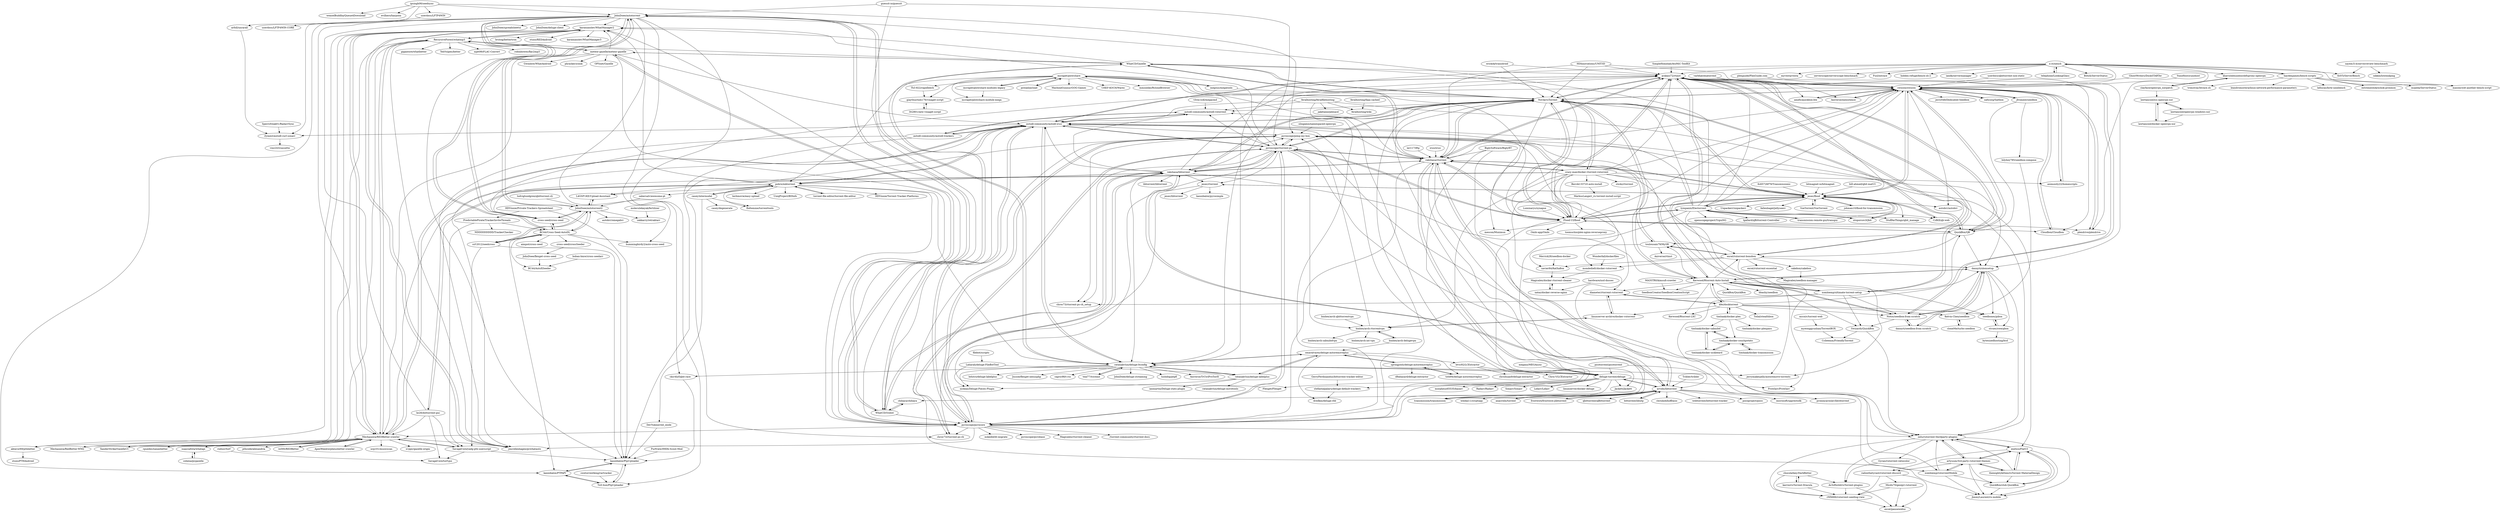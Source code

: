 digraph G {
"ipsingh06/seedsync" -> "weaselBuddha/Queue4Download"
"ipsingh06/seedsync" -> "JohnDoee/autotorrent"
"ipsingh06/seedsync" -> "userdocs/LFTP4WIN"
"ipsingh06/seedsync" -> "evilhero/harpoon"
"ipsingh06/seedsync" -> "pyroscope/pimp-my-box"
"ipsingh06/seedsync" -> "arfoll/unrarall"
"HDInnovations/UNIT3D" -> "swizzin/swizzin" ["e"=1]
"HDInnovations/UNIT3D" -> "arakasi72/rtinst" ["e"=1]
"HDInnovations/UNIT3D" -> "Novik/ruTorrent" ["e"=1]
"HDInnovations/UNIT3D" -> "rakshasa/rtorrent" ["e"=1]
"VueTorrent/VueTorrent" -> "jesec/flood" ["e"=1]
"WhatCD/Gazelle" -> "WhatCD/Ocelot" ["e"=1]
"WhatCD/Gazelle" -> "meteor-gazelle/meteor-gazelle" ["e"=1]
"WhatCD/Gazelle" -> "Novik/ruTorrent" ["e"=1]
"WhatCD/Gazelle" -> "arakasi72/rtinst" ["e"=1]
"WhatCD/Gazelle" -> "rakshasa/rtorrent" ["e"=1]
"WhatCD/Gazelle" -> "RecursiveForest/whatmp3" ["e"=1]
"WhatCD/Gazelle" -> "Flood-UI/flood" ["e"=1]
"WhatCD/Gazelle" -> "karamanolev/WhatManager2" ["e"=1]
"xombiemp/ultimate-torrent-setup" -> "pyroscope/pimp-my-box"
"xombiemp/ultimate-torrent-setup" -> "Kerwood/Rtorrent-Auto-Install"
"xombiemp/ultimate-torrent-setup" -> "arakasi72/rtinst"
"xombiemp/ultimate-torrent-setup" -> "xombiemp/rutorrentMobile"
"xombiemp/ultimate-torrent-setup" -> "Swizards/QuickBox"
"xombiemp/ultimate-torrent-setup" -> "Notos/seedbox-from-scratch"
"xombiemp/ultimate-torrent-setup" -> "chros73/rtorrent-ps-ch_setup"
"xombiemp/ultimate-torrent-setup" -> "QuickBox/QB" ["e"=1]
"CzBiX/qb-web" -> "jesec/flood" ["e"=1]
"Flexget/Flexget" -> "pyroscope/rtorrent-ps" ["e"=1]
"deluge-torrent/deluge" -> "ratanakvlun/deluge-ltconfig"
"deluge-torrent/deluge" -> "arvidn/libtorrent"
"deluge-torrent/deluge" -> "rakshasa/rtorrent"
"deluge-torrent/deluge" -> "Novik/ruTorrent"
"deluge-torrent/deluge" -> "morpheus65535/bazarr" ["e"=1]
"deluge-torrent/deluge" -> "Radarr/Radarr" ["e"=1]
"deluge-torrent/deluge" -> "transmission/transmission" ["e"=1]
"deluge-torrent/deluge" -> "Sonarr/Sonarr" ["e"=1]
"deluge-torrent/deluge" -> "Lidarr/Lidarr" ["e"=1]
"deluge-torrent/deluge" -> "linuxserver/docker-deluge" ["e"=1]
"deluge-torrent/deluge" -> "Prowlarr/Prowlarr" ["e"=1]
"deluge-torrent/deluge" -> "Flexget/Flexget" ["e"=1]
"deluge-torrent/deluge" -> "autodl-community/autodl-irssi"
"deluge-torrent/deluge" -> "Jackett/Jackett" ["e"=1]
"deluge-torrent/deluge" -> "stefantalpalaru/deluge-default-trackers"
"GhostWriters/DockSTARTer" -> "swizzin/swizzin" ["e"=1]
"amefs/quickbox-lite" -> "swizzin/swizzin" ["e"=1]
"animosity22/homescripts" -> "swizzin/swizzin" ["e"=1]
"binhex/arch-qbittorrentvpn" -> "binhex/arch-rtorrentvpn" ["e"=1]
"YunoHost/yunohost" -> "swizzin/swizzin" ["e"=1]
"plexguide/PlexGuide.com" -> "swizzin/swizzin" ["e"=1]
"haydenjames/bench-scripts" -> "n-st/nench"
"haydenjames/bench-scripts" -> "masonr/yet-another-bench-script" ["e"=1]
"haydenjames/bench-scripts" -> "trimstray/htrace.sh" ["e"=1]
"haydenjames/bench-scripts" -> "leandromoreira/linux-network-performance-parameters" ["e"=1]
"haydenjames/bench-scripts" -> "kdlucas/byte-unixbench" ["e"=1]
"haydenjames/bench-scripts" -> "extremeshok/xshok-proxmox" ["e"=1]
"haydenjames/bench-scripts" -> "mojeda/ServerStatus" ["e"=1]
"Luminarys/synapse" -> "Flood-UI/flood" ["e"=1]
"Aniverse/inexistence" -> "swizzin/swizzin" ["e"=1]
"omaralvarez/deluge-autoremoveplus" -> "springjools/deluge-autoremoveplus"
"omaralvarez/deluge-autoremoveplus" -> "ratanakvlun/deluge-ltconfig"
"omaralvarez/deluge-autoremoveplus" -> "ratanakvlun/deluge-labelplus"
"omaralvarez/deluge-autoremoveplus" -> "levic92/LCExtractor"
"omaralvarez/deluge-autoremoveplus" -> "dredkin/deluge-rbb"
"omaralvarez/deluge-autoremoveplus" -> "tote94/deluge-autoremoveplus"
"crazy-max/docker-rtorrent-rutorrent" -> "Novik/ruTorrent"
"crazy-max/docker-rtorrent-rutorrent" -> "mondediefr/docker-rutorrent"
"crazy-max/docker-rtorrent-rutorrent" -> "swizzin/swizzin"
"crazy-max/docker-rtorrent-rutorrent" -> "arakasi72/rtinst"
"crazy-max/docker-rtorrent-rutorrent" -> "rakshasa/rtorrent"
"crazy-max/docker-rtorrent-rutorrent" -> "binhex/arch-rtorrentvpn"
"crazy-max/docker-rtorrent-rutorrent" -> "stickz/rtorrent"
"crazy-max/docker-rtorrent-rutorrent" -> "Bercik1337/rt-auto-install"
"crazy-max/docker-rtorrent-rutorrent" -> "diameter/rtorrent-rutorrent"
"crazy-max/docker-rtorrent-rutorrent" -> "cross-seed/cross-seed" ["e"=1]
"crazy-max/docker-rtorrent-rutorrent" -> "animosity22/homescripts" ["e"=1]
"crazy-max/docker-rtorrent-rutorrent" -> "Flood-UI/flood"
"crazy-max/docker-rtorrent-rutorrent" -> "jesec/flood"
"crazy-max/docker-rtorrent-rutorrent" -> "exrat/rutorrent-bonobox"
"crazy-max/docker-rtorrent-rutorrent" -> "L4GSP1KE/Upload-Assistant" ["e"=1]
"erickok/transdroid" -> "Novik/ruTorrent" ["e"=1]
"erickok/transdroid" -> "arakasi72/rtinst" ["e"=1]
"pobrn/mktorrent" -> "kz26/dottorrent-gui" ["e"=1]
"pobrn/mktorrent" -> "autodl-community/autodl-irssi"
"pobrn/mktorrent" -> "techmovie/easy-upload" ["e"=1]
"pobrn/mktorrent" -> "L4GSP1KE/Upload-Assistant" ["e"=1]
"pobrn/mktorrent" -> "pyroscope/pyrocore"
"pobrn/mktorrent" -> "sabersalv/awesome-pt" ["e"=1]
"pobrn/mktorrent" -> "ratanakvlun/deluge-ltconfig"
"pobrn/mktorrent" -> "rakshasa/libtorrent"
"pobrn/mktorrent" -> "fbdtemme/torrenttools" ["e"=1]
"pobrn/mktorrent" -> "Mechazawa/REDBetter-crawler"
"pobrn/mktorrent" -> "UniqProject/BDInfo" ["e"=1]
"pobrn/mktorrent" -> "karamanolev/WhatManager2"
"pobrn/mktorrent" -> "casey/intermodal"
"pobrn/mktorrent" -> "torrent-file-editor/torrent-file-editor" ["e"=1]
"pobrn/mktorrent" -> "HDVinnie/Torrent-Tracker-Platforms" ["e"=1]
"Sperryfreak01/RadarrSync" -> "Zymest/autodl-curl-sonarr" ["e"=1]
"timhaak/docker-plex" -> "timhaak/docker-sabnzbd"
"timhaak/docker-plex" -> "timhaak/docker-plexpass"
"timhaak/docker-plex" -> "timhaak/docker-couchpotato"
"timhaak/docker-plex" -> "kfei/docktorrent"
"iw00t/REDBetter" -> "Mechazawa/REDBetter-crawler" ["e"=1]
"arfoll/unrarall" -> "Zymest/autodl-curl-sonarr"
"Bercik1337/rt-auto-install" -> "MarkusLange/r_ru-torrent-install-script"
"t3rm1n4l/megacmd" -> "autodl-community/autodl-rutorrent" ["e"=1]
"casey/intermodal" -> "fbdtemme/torrenttools" ["e"=1]
"casey/intermodal" -> "pobrn/mktorrent"
"casey/intermodal" -> "casey/degenerate"
"casey/intermodal" -> "DevYukine/red_oxide" ["e"=1]
"rndusr/torf" -> "SavageCore/torf-gui" ["e"=1]
"jimrollenhagen/pywhatauto" -> "karamanolev/WhatManager2"
"cakebox/cakebox" -> "Magicalex/seedbox-manager"
"JohnDoee/autotorrent" -> "BC44/Cross-Seed-AutoDL"
"JohnDoee/autotorrent" -> "cross-seed/cross-seed" ["e"=1]
"JohnDoee/autotorrent" -> "JohnDoee/autotorrent2"
"JohnDoee/autotorrent" -> "kannibalox/PTPAPI"
"JohnDoee/autotorrent" -> "pyroscope/pyrocore"
"JohnDoee/autotorrent" -> "TnS-hun/PtpUploader"
"JohnDoee/autotorrent" -> "kannibalox/PtpUploader"
"JohnDoee/autotorrent" -> "Mechazawa/REDBetter-crawler"
"JohnDoee/autotorrent" -> "ckcr4lyf/qbit-race" ["e"=1]
"JohnDoee/autotorrent" -> "hummingbirdy2/auto-cross-seed"
"JohnDoee/autotorrent" -> "JohnDoee/spreadsheetui"
"JohnDoee/autotorrent" -> "JohnDoee/deluge-client"
"JohnDoee/autotorrent" -> "karamanolev/WhatManager2"
"JohnDoee/autotorrent" -> "Zymest/autodl-curl-sonarr"
"JohnDoee/autotorrent" -> "ratanakvlun/deluge-ltconfig"
"teal77/trireme" -> "ratanakvlun/deluge-ltconfig"
"feralhosting/feralfilehosting" -> "autodl-community/autodl-rutorrent"
"feralhosting/feralfilehosting" -> "dannyti/sboxsetup"
"feralhosting/feralfilehosting" -> "pyroscope/pyrocore"
"feralhosting/feralfilehosting" -> "feralhosting/wiki"
"feralhosting/feralfilehosting" -> "autodl-community/autodl-irssi"
"feralhosting/feralfilehosting" -> "jaketame/plexacd" ["e"=1]
"springjools/deluge-autoremoveplus" -> "tote94/deluge-autoremoveplus"
"springjools/deluge-autoremoveplus" -> "omaralvarez/deluge-autoremoveplus"
"springjools/deluge-autoremoveplus" -> "d8ahazard/deluge-extractor"
"filebot/scripts" -> "Laharah/deluge-FileBotTool" ["e"=1]
"Micdu70/geoip2-rutorrent" -> "rMX666/rutorrent-seeding-view"
"Micdu70/geoip2-rutorrent" -> "exrat/pausewebui"
"levic92/LCExtractor" -> "chrishuan9/deluge-extractor"
"levic92/LCExtractor" -> "Chris-V/LCExtractor"
"userdocs/LFTP4WIN" -> "userdocs/LFTP4WIN-CORE"
"timhaak/docker-sabnzbd" -> "timhaak/docker-sickbeard"
"timhaak/docker-sabnzbd" -> "timhaak/docker-couchpotato"
"autodl-community/autodl-trackers" -> "autodl-community/autodl-irssi"
"autodl-community/autodl-trackers" -> "autodl-community/autodl-rutorrent"
"autodl-community/autodl-trackers" -> "kannibalox/PtpUploader"
"autodl-community/autodl-trackers" -> "jimrollenhagen/pywhatauto"
"lawtancool/docker-openvpn-xor" -> "lawtancool/ics-openvpn-xor"
"Magicalex/docker-rtorrent-cleaner" -> "xataz/docker-reverse-nginx"
"timhaak/docker-sickbeard" -> "timhaak/docker-sabnzbd"
"timhaak/docker-sickbeard" -> "timhaak/docker-couchpotato"
"JohnDoee/flexget-cross-seed" -> "BC44/AutoXSeeder"
"anacrolix/torrent" -> "arvidn/libtorrent" ["e"=1]
"cross-seed/cross-seed" -> "BC44/Cross-Seed-AutoDL" ["e"=1]
"cross-seed/cross-seed" -> "JohnDoee/autotorrent2" ["e"=1]
"cross-seed/cross-seed" -> "JohnDoee/autotorrent" ["e"=1]
"karamanolev/WhatManager2" -> "RecursiveForest/whatmp3"
"karamanolev/WhatManager2" -> "Mechazawa/REDBetter-crawler"
"karamanolev/WhatManager2" -> "jimrollenhagen/pywhatauto"
"karamanolev/WhatManager2" -> "Mechazawa/RedBetter-WM2"
"karamanolev/WhatManager2" -> "brutog/bettertron"
"karamanolev/WhatManager2" -> "XanderStrike/GazelleUI"
"karamanolev/WhatManager2" -> "stuxo/REDAndroid"
"karamanolev/WhatManager2" -> "karamanolev/WhatManager3"
"karamanolev/WhatManager2" -> "aktavor69/pthbetter"
"lavv17/lftp" -> "rakshasa/rtorrent" ["e"=1]
"jesec/flood" -> "Flood-UI/flood"
"jesec/flood" -> "VueTorrent/VueTorrent" ["e"=1]
"jesec/flood" -> "jesec/rtorrent"
"jesec/flood" -> "CzBiX/qb-web" ["e"=1]
"jesec/flood" -> "rakshasa/rtorrent"
"jesec/flood" -> "autobrr/autobrr" ["e"=1]
"jesec/flood" -> "Prowlarr/Prowlarr" ["e"=1]
"jesec/flood" -> "swizzin/swizzin"
"jesec/flood" -> "johman10/flood-for-transmission" ["e"=1]
"jesec/flood" -> "ntoporcov/iQbit" ["e"=1]
"jesec/flood" -> "Novik/ruTorrent"
"jesec/flood" -> "Unpackerr/unpackerr" ["e"=1]
"jesec/flood" -> "StuffAnThings/qbit_manage" ["e"=1]
"jesec/flood" -> "tympanix/Electorrent"
"jesec/flood" -> "fallenbagel/jellyseerr" ["e"=1]
"arakasi72/rtinst" -> "swizzin/swizzin"
"arakasi72/rtinst" -> "QuickBox/QB" ["e"=1]
"arakasi72/rtinst" -> "Novik/ruTorrent"
"arakasi72/rtinst" -> "Kerwood/Rtorrent-Auto-Install"
"arakasi72/rtinst" -> "Aniverse/inexistence" ["e"=1]
"arakasi72/rtinst" -> "Flood-UI/flood"
"arakasi72/rtinst" -> "dannyti/sboxsetup"
"arakasi72/rtinst" -> "amefs/quickbox-lite" ["e"=1]
"arakasi72/rtinst" -> "rakshasa/rtorrent"
"arakasi72/rtinst" -> "Cloudbox/Cloudbox" ["e"=1]
"arakasi72/rtinst" -> "autodl-community/autodl-irssi"
"arakasi72/rtinst" -> "exrat/rutorrent-bonobox"
"arakasi72/rtinst" -> "xombiemp/ultimate-torrent-setup"
"arakasi72/rtinst" -> "Notos/seedbox-from-scratch"
"arakasi72/rtinst" -> "ratanakvlun/deluge-ltconfig"
"Novik/ruTorrent" -> "rakshasa/rtorrent"
"Novik/ruTorrent" -> "arakasi72/rtinst"
"Novik/ruTorrent" -> "Flood-UI/flood"
"Novik/ruTorrent" -> "rakshasa/libtorrent"
"Novik/ruTorrent" -> "crazy-max/docker-rtorrent-rutorrent"
"Novik/ruTorrent" -> "swizzin/swizzin"
"Novik/ruTorrent" -> "autodl-community/autodl-irssi"
"Novik/ruTorrent" -> "QuickBox/QB" ["e"=1]
"Novik/ruTorrent" -> "pyroscope/pyrocore"
"Novik/ruTorrent" -> "autodl-community/autodl-rutorrent"
"Novik/ruTorrent" -> "Kerwood/Rtorrent-Auto-Install"
"Novik/ruTorrent" -> "WhatCD/Gazelle" ["e"=1]
"Novik/ruTorrent" -> "pyroscope/rtorrent-ps"
"Novik/ruTorrent" -> "jesec/flood"
"Novik/ruTorrent" -> "mescon/Muximux" ["e"=1]
"rakshasa/rtorrent" -> "Novik/ruTorrent"
"rakshasa/rtorrent" -> "rakshasa/libtorrent"
"rakshasa/rtorrent" -> "Flood-UI/flood"
"rakshasa/rtorrent" -> "arakasi72/rtinst"
"rakshasa/rtorrent" -> "pyroscope/rtorrent-ps"
"rakshasa/rtorrent" -> "jesec/flood"
"rakshasa/rtorrent" -> "arvidn/libtorrent"
"rakshasa/rtorrent" -> "swizzin/swizzin"
"rakshasa/rtorrent" -> "pyroscope/pyrocore"
"rakshasa/rtorrent" -> "deluge-torrent/deluge"
"rakshasa/rtorrent" -> "crazy-max/docker-rtorrent-rutorrent"
"rakshasa/rtorrent" -> "WhatCD/Gazelle" ["e"=1]
"rakshasa/rtorrent" -> "transmission/transmission" ["e"=1]
"rakshasa/rtorrent" -> "autodl-community/autodl-irssi"
"rakshasa/rtorrent" -> "Jackett/Jackett" ["e"=1]
"rakshasa/libtorrent" -> "rakshasa/rtorrent"
"rakshasa/libtorrent" -> "Novik/ruTorrent"
"rakshasa/libtorrent" -> "pyroscope/pyrocore"
"rakshasa/libtorrent" -> "pyroscope/rtorrent-ps"
"rakshasa/libtorrent" -> "pobrn/mktorrent"
"rakshasa/libtorrent" -> "pyroscope/pimp-my-box"
"rakshasa/libtorrent" -> "arvidn/libtorrent"
"rakshasa/libtorrent" -> "autodl-community/autodl-irssi"
"rakshasa/libtorrent" -> "ratanakvlun/deluge-ltconfig"
"rakshasa/libtorrent" -> "WhatCD/Ocelot"
"rakshasa/libtorrent" -> "arakasi72/rtinst"
"rakshasa/libtorrent" -> "Kerwood/Rtorrent-Auto-Install"
"rakshasa/libtorrent" -> "libtorrent/libtorrent"
"rakshasa/libtorrent" -> "jesec/rtorrent"
"rakshasa/libtorrent" -> "autodl-community/autodl-rutorrent"
"MA3STR0/kimsufi-crawler" -> "SeedboxCreator/SeedboxCreationScript"
"HDVinnie/Private-Trackers-Spreadsheet" -> "PredictablePirate/TrackerInviteThreads" ["e"=1]
"HDVinnie/Private-Trackers-Spreadsheet" -> "kannibalox/PtpUploader" ["e"=1]
"pyroscope/rtorrent-ps" -> "pyroscope/pyrocore"
"pyroscope/rtorrent-ps" -> "chros73/rtorrent-ps-ch"
"pyroscope/rtorrent-ps" -> "pyroscope/pimp-my-box"
"pyroscope/rtorrent-ps" -> "rakshasa/rtorrent"
"pyroscope/rtorrent-ps" -> "autodl-community/autodl-irssi"
"pyroscope/rtorrent-ps" -> "rakshasa/libtorrent"
"pyroscope/rtorrent-ps" -> "xombiemp/rutorrentMobile"
"pyroscope/rtorrent-ps" -> "Flood-UI/flood"
"pyroscope/rtorrent-ps" -> "chros73/rtorrent-ps-ch_setup"
"pyroscope/rtorrent-ps" -> "Novik/ruTorrent"
"pyroscope/rtorrent-ps" -> "jesec/rtorrent"
"pyroscope/rtorrent-ps" -> "autodl-community/autodl-rutorrent"
"pyroscope/rtorrent-ps" -> "binhex/arch-rtorrentvpn"
"pyroscope/rtorrent-ps" -> "nelu/rutorrent-thirdparty-plugins"
"pyroscope/rtorrent-ps" -> "karamanolev/WhatManager2"
"irssi/irssi" -> "rakshasa/rtorrent" ["e"=1]
"torrent-file-editor/torrent-file-editor" -> "pobrn/mktorrent" ["e"=1]
"frostwire/frostwire-jlibtorrent" -> "arvidn/libtorrent" ["e"=1]
"BC44/Cross-Seed-AutoDL" -> "JohnDoee/autotorrent2"
"BC44/Cross-Seed-AutoDL" -> "JohnDoee/autotorrent"
"BC44/Cross-Seed-AutoDL" -> "cross-seed/cross-seed" ["e"=1]
"BC44/Cross-Seed-AutoDL" -> "ccf-2012/seedcross" ["e"=1]
"BC44/Cross-Seed-AutoDL" -> "hummingbirdy2/auto-cross-seed"
"BC44/Cross-Seed-AutoDL" -> "kannibalox/PtpUploader"
"BC44/Cross-Seed-AutoDL" -> "BC44/AutoXSeeder"
"BC44/Cross-Seed-AutoDL" -> "cross-seed/crossSeeder"
"BC44/Cross-Seed-AutoDL" -> "kannibalox/PTPAPI"
"BC44/Cross-Seed-AutoDL" -> "aimpot/cross-seed"
"ckcr4lyf/qbit-race" -> "kannibalox/PtpUploader" ["e"=1]
"dannyti/sboxsetup" -> "dannyti/seedbox-from-scratch"
"dannyti/sboxsetup" -> "Notos/seedbox-from-scratch"
"dannyti/sboxsetup" -> "strues/swerpbox"
"dannyti/sboxsetup" -> "seedboxes/pibox"
"dannyti/sboxsetup" -> "Kerwood/Rtorrent-Auto-Install"
"dannyti/sboxsetup" -> "nelu/rutorrent-thirdparty-plugins"
"ntoporcov/iQbit" -> "jesec/flood" ["e"=1]
"ntoporcov/iQbit" -> "tympanix/Electorrent" ["e"=1]
"lawtancool/ics-openvpn-xor" -> "lawtancool/docker-openvpn-xor"
"lawtancool/ics-openvpn-xor" -> "lawtancool/openvpn-windows-xor"
"WhatCD/Ocelot" -> "WhatCD/Gazelle" ["e"=1]
"WhatCD/Ocelot" -> "meteor-gazelle/meteor-gazelle"
"WhatCD/Ocelot" -> "chihaya/chihaya" ["e"=1]
"WhatCD/Ocelot" -> "pyroscope/pyrocore"
"WhatCD/Ocelot" -> "rakshasa/libtorrent"
"WhatCD/Ocelot" -> "autodl-community/autodl-irssi"
"userdocs/qbittorrent-nox-static" -> "swizzin/swizzin" ["e"=1]
"dannyti/seedbox-from-scratch" -> "dannyti/sboxsetup"
"dannyti/seedbox-from-scratch" -> "Notos/seedbox-from-scratch"
"toulousain79/MySB" -> "xavier84/RatXaBox"
"toulousain79/MySB" -> "pyroscope/pimp-my-box"
"toulousain79/MySB" -> "exrat/rutorrent-bonobox"
"toulousain79/MySB" -> "Aniverse/rtinst"
"Purfview/IMDb-Scout-Mod" -> "kannibalox/PtpUploader" ["e"=1]
"bill-ahmed/qbit-matUI" -> "jesec/flood" ["e"=1]
"tote94/deluge-autoremoveplus" -> "springjools/deluge-autoremoveplus"
"diameter/rtorrent-rutorrent" -> "kfei/docktorrent"
"diameter/rtorrent-rutorrent" -> "linuxserver-archive/docker-rutorrent"
"kfei/docktorrent" -> "diameter/rtorrent-rutorrent"
"kfei/docktorrent" -> "dannyti/sboxsetup"
"kfei/docktorrent" -> "linuxserver-archive/docker-rutorrent"
"kfei/docktorrent" -> "Kerwood/Rtorrent-Auto-Install"
"kfei/docktorrent" -> "Kerwood/Rtorrent-LXC"
"kfei/docktorrent" -> "Kelvin-Chen/seedbox"
"kfei/docktorrent" -> "Notos/seedbox-from-scratch"
"kfei/docktorrent" -> "timhaak/docker-plex"
"kfei/docktorrent" -> "Toilal/stealthbox"
"kfei/docktorrent" -> "seedboxes/pibox"
"ludviglundgren/qbittorrent-cli" -> "JohnDoee/autotorrent2" ["e"=1]
"Laharah/deluge-FileBotTool" -> "ratanakvlun/deluge-labelplus"
"Laharah/deluge-FileBotTool" -> "nicklan/Deluge-Pieces-Plugin"
"lawtancool/openvpn-windows-xor" -> "lawtancool/ics-openvpn-xor"
"lawtancool/openvpn-windows-xor" -> "lawtancool/docker-openvpn-xor"
"mondediefr/docker-rutorrent" -> "Magicalex/docker-rtorrent-cleaner"
"boban-bmw/cross-seedarr" -> "BC44/AutoXSeeder"
"Ac3sRwild/ruTorrent-plugins" -> "exrat/pausewebui"
"Ac3sRwild/ruTorrent-plugins" -> "rMX666/rutorrent-seeding-view"
"timhaak/docker-couchpotato" -> "timhaak/docker-sickbeard"
"timhaak/docker-couchpotato" -> "timhaak/docker-transmission"
"timhaak/docker-couchpotato" -> "timhaak/docker-sabnzbd"
"cross-seed/crossSeeder" -> "JohnDoee/flexget-cross-seed"
"timhaak/docker-transmission" -> "timhaak/docker-couchpotato"
"arvidn/libtorrent" -> "qbittorrent/qBittorrent" ["e"=1]
"arvidn/libtorrent" -> "rakshasa/rtorrent"
"arvidn/libtorrent" -> "transmission/transmission" ["e"=1]
"arvidn/libtorrent" -> "deluge-torrent/deluge"
"arvidn/libtorrent" -> "rakshasa/libtorrent"
"arvidn/libtorrent" -> "anacrolix/torrent" ["e"=1]
"arvidn/libtorrent" -> "frostwire/frostwire-jlibtorrent" ["e"=1]
"arvidn/libtorrent" -> "bittorrent/libutp" ["e"=1]
"arvidn/libtorrent" -> "chriskohlhoff/asio" ["e"=1]
"arvidn/libtorrent" -> "webtorrent/bittorrent-tracker" ["e"=1]
"arvidn/libtorrent" -> "chihaya/chihaya" ["e"=1]
"arvidn/libtorrent" -> "pocoproject/poco" ["e"=1]
"arvidn/libtorrent" -> "microsoft/cpprestsdk" ["e"=1]
"arvidn/libtorrent" -> "proninyaroslav/libretorrent" ["e"=1]
"arvidn/libtorrent" -> "weidai11/cryptopp" ["e"=1]
"PredictablePirate/TrackerInviteThreads" -> "NDDDDDDDDD/TrackerChecker"
"PredictablePirate/TrackerInviteThreads" -> "SavageCore/yadg-pth-userscript"
"PredictablePirate/TrackerInviteThreads" -> "BC44/Cross-Seed-AutoDL"
"transmission-remote-gui/transgui" -> "tympanix/Electorrent" ["e"=1]
"transmission-remote-gui/transgui" -> "jesec/flood" ["e"=1]
"transmission/transmission" -> "arvidn/libtorrent" ["e"=1]
"Th3-822/rapidleech" -> "giaythuytinh176/vinaget-script" ["e"=1]
"pyroscope/pyrocore" -> "pyroscope/rtorrent-ps"
"pyroscope/pyrocore" -> "pyroscope/pimp-my-box"
"pyroscope/pyrocore" -> "autodl-community/autodl-irssi"
"pyroscope/pyrocore" -> "rtorrent-community/rtorrent-docs"
"pyroscope/pyrocore" -> "autodl-community/autodl-rutorrent"
"pyroscope/pyrocore" -> "chros73/rtorrent-ps-ch"
"pyroscope/pyrocore" -> "JohnDoee/autotorrent"
"pyroscope/pyrocore" -> "karamanolev/WhatManager2"
"pyroscope/pyrocore" -> "Mechazawa/REDBetter-crawler"
"pyroscope/pyrocore" -> "mikedld/bt-migrate"
"pyroscope/pyrocore" -> "jimrollenhagen/pywhatauto"
"pyroscope/pyrocore" -> "pyroscope/pyrobase"
"pyroscope/pyrocore" -> "Magicalex/rtorrent-cleaner"
"pyroscope/pyrocore" -> "nelu/rutorrent-thirdparty-plugins"
"pyroscope/pyrocore" -> "rakshasa/libtorrent"
"nelu/rutorrent-thirdparty-plugins" -> "Gyran/rutorrent-ratiocolor"
"nelu/rutorrent-thirdparty-plugins" -> "Ac3sRwild/ruTorrent-plugins"
"nelu/rutorrent-thirdparty-plugins" -> "JimmyLaurent/ru-mobile"
"nelu/rutorrent-thirdparty-plugins" -> "exetico/FlatUI"
"nelu/rutorrent-thirdparty-plugins" -> "rMX666/rutorrent-seeding-view"
"nelu/rutorrent-thirdparty-plugins" -> "artyuum/3rd-party-rutorrent-themes"
"Flood-UI/flood" -> "jesec/flood"
"Flood-UI/flood" -> "rakshasa/rtorrent"
"Flood-UI/flood" -> "Novik/ruTorrent"
"Flood-UI/flood" -> "arakasi72/rtinst"
"Flood-UI/flood" -> "pyroscope/pyrocore"
"Flood-UI/flood" -> "pyroscope/rtorrent-ps"
"Flood-UI/flood" -> "swizzin/swizzin"
"Flood-UI/flood" -> "QuickBox/QB" ["e"=1]
"Flood-UI/flood" -> "mescon/Muximux" ["e"=1]
"Flood-UI/flood" -> "plexdrive/plexdrive" ["e"=1]
"Flood-UI/flood" -> "autodl-community/autodl-irssi"
"Flood-UI/flood" -> "Cloudbox/Cloudbox" ["e"=1]
"Flood-UI/flood" -> "tympanix/Electorrent"
"Flood-UI/flood" -> "Ombi-app/Ombi" ["e"=1]
"Flood-UI/flood" -> "toomuchio/plex-nginx-reverseproxy" ["e"=1]
"rMX666/rutorrent-seeding-view" -> "exrat/pausewebui"
"SimpleHomelab/AtoMiC-ToolKit" -> "arakasi72/rtinst" ["e"=1]
"saltyorg/Saltbox" -> "swizzin/swizzin" ["e"=1]
"guessit-io/guessit" -> "pyroscope/pyrocore" ["e"=1]
"guessit-io/guessit" -> "pyroscope/rtorrent-ps" ["e"=1]
"guessit-io/guessit" -> "JohnDoee/autotorrent" ["e"=1]
"jesec/rtorrent" -> "kannibalox/pyrosimple"
"jesec/rtorrent" -> "jesec/flood"
"jesec/rtorrent" -> "chros73/rtorrent-ps-ch"
"jesec/rtorrent" -> "jesec/libtorrent"
"picotorrent/picotorrent" -> "arvidn/libtorrent" ["e"=1]
"picotorrent/picotorrent" -> "deluge-torrent/deluge" ["e"=1]
"L4GSP1KE/Upload-Assistant" -> "JohnDoee/autotorrent2" ["e"=1]
"varbhat/exatorrent" -> "jesec/flood" ["e"=1]
"varbhat/exatorrent" -> "swizzin/swizzin" ["e"=1]
"meteor-gazelle/meteor-gazelle" -> "WhatCD/Ocelot"
"meteor-gazelle/meteor-gazelle" -> "WhatCD/Gazelle" ["e"=1]
"meteor-gazelle/meteor-gazelle" -> "karamanolev/WhatManager2"
"meteor-gazelle/meteor-gazelle" -> "RecursiveForest/whatmp3"
"meteor-gazelle/meteor-gazelle" -> "Mechazawa/REDBetter-crawler"
"meteor-gazelle/meteor-gazelle" -> "OPSnet/Gazelle" ["e"=1]
"meteor-gazelle/meteor-gazelle" -> "Gwindow/WhatAndroid"
"meteor-gazelle/meteor-gazelle" -> "phracker/yoink"
"meteor-gazelle/meteor-gazelle" -> "autodl-community/autodl-irssi"
"meteor-gazelle/meteor-gazelle" -> "pyroscope/pyrocore"
"TnS-hun/PtpUploader" -> "kannibalox/PTPAPI"
"TnS-hun/PtpUploader" -> "kannibalox/PtpUploader"
"sabersalv/awesome-pt" -> "JohnDoee/autotorrent2" ["e"=1]
"GerryFerdinandus/bittorrent-tracker-editor" -> "stefantalpalaru/deluge-default-trackers" ["e"=1]
"mcrapet/plowshare" -> "mcrapet/plowshare-modules-legacy"
"mcrapet/plowshare" -> "mcrapet/plowshare-module-mega"
"mcrapet/plowshare" -> "megous/megatools" ["e"=1]
"mcrapet/plowshare" -> "Th3-822/rapidleech" ["e"=1]
"mcrapet/plowshare" -> "pobrn/mktorrent"
"mcrapet/plowshare" -> "pyload/pyload" ["e"=1]
"mcrapet/plowshare" -> "pyroscope/rtorrent-ps"
"mcrapet/plowshare" -> "MachineGunnur/GOG-Games" ["e"=1]
"mcrapet/plowshare" -> "Novik/ruTorrent"
"mcrapet/plowshare" -> "Flood-UI/flood"
"mcrapet/plowshare" -> "giaythuytinh176/vinaget-script"
"mcrapet/plowshare" -> "CHEF-KOCH/Warez" ["e"=1]
"mcrapet/plowshare" -> "rakshasa/rtorrent"
"mcrapet/plowshare" -> "mmozeiko/RcloneBrowser" ["e"=1]
"binhex/arch-delugevpn" -> "binhex/arch-rtorrentvpn" ["e"=1]
"binhex/arch-delugevpn" -> "omaralvarez/deluge-autoremoveplus" ["e"=1]
"6c65726f79/Transmissionic" -> "jesec/flood" ["e"=1]
"johman10/flood-for-transmission" -> "jesec/flood" ["e"=1]
"Kelvin-Chen/seedbox" -> "cloneMe/turbo-seedbox"
"exrat/rutorrent-bonobox" -> "exrat/rutorrent-essential"
"exrat/rutorrent-bonobox" -> "toulousain79/MySB"
"exrat/rutorrent-bonobox" -> "mondediefr/docker-rutorrent"
"exrat/rutorrent-bonobox" -> "xavier84/RatXaBox"
"exrat/rutorrent-bonobox" -> "Magicalex/seedbox-manager"
"exrat/rutorrent-bonobox" -> "cakebox/cakebox"
"exrat/rutorrent-bonobox" -> "dannyti/sboxsetup"
"exrat/rutorrent-bonobox" -> "arakasi72/rtinst"
"myeonggyunhan/TorrentBOX" -> "Cclleemm/FriendlyTorrent"
"pyroscope/pimp-my-box" -> "pyroscope/pyrocore"
"pyroscope/pimp-my-box" -> "chros73/rtorrent-ps-ch_setup"
"pyroscope/pimp-my-box" -> "pyroscope/rtorrent-ps"
"pyroscope/pimp-my-box" -> "exetico/FlatUI"
"pyroscope/pimp-my-box" -> "JimmyLaurent/ru-mobile"
"pyroscope/pimp-my-box" -> "toulousain79/MySB"
"pyroscope/pimp-my-box" -> "nelu/rutorrent-thirdparty-plugins"
"pyroscope/pimp-my-box" -> "chros73/rtorrent-ps-ch"
"mcrapet/plowshare-modules-legacy" -> "mcrapet/plowshare-module-mega"
"mcrapet/plowshare-modules-legacy" -> "mcrapet/plowshare"
"giaythuytinh176/vinaget-script" -> "ltt2801/new-vinaget-script"
"kannibalox/PtpUploader" -> "kannibalox/PTPAPI"
"kannibalox/PtpUploader" -> "TnS-hun/PtpUploader"
"Gyran/rutorrent-ratiocolor" -> "Ac3sRwild/ruTorrent-plugins"
"Zymest/autodl-curl-sonarr" -> "vinz243/cassette"
"ccf-2012/seedcross" -> "BC44/Cross-Seed-AutoDL" ["e"=1]
"ccf-2012/seedcross" -> "JohnDoee/autotorrent2" ["e"=1]
"ccf-2012/seedcross" -> "kannibalox/PtpUploader" ["e"=1]
"ccf-2012/seedcross" -> "SavageCore/yadg-pth-userscript" ["e"=1]
"swetorrentking/rartracker" -> "TnS-hun/PtpUploader" ["e"=1]
"JohnDoee/autotorrent2" -> "BC44/Cross-Seed-AutoDL"
"JohnDoee/autotorrent2" -> "cross-seed/cross-seed" ["e"=1]
"JohnDoee/autotorrent2" -> "ccf-2012/seedcross" ["e"=1]
"JohnDoee/autotorrent2" -> "JohnDoee/autotorrent"
"JohnDoee/autotorrent2" -> "autobrr/omegabrr" ["e"=1]
"JohnDoee/autotorrent2" -> "zakkarry/retraktarr"
"JohnDoee/autotorrent2" -> "L4GSP1KE/Upload-Assistant" ["e"=1]
"RecursiveForest/whatmp3" -> "karamanolev/WhatManager2"
"RecursiveForest/whatmp3" -> "Mechazawa/REDBetter-crawler"
"RecursiveForest/whatmp3" -> "Mechazawa/RedBetter-WM2"
"RecursiveForest/whatmp3" -> "rguedes/xanaxbetter"
"RecursiveForest/whatmp3" -> "jimrollenhagen/pywhatauto"
"RecursiveForest/whatmp3" -> "meteor-gazelle/meteor-gazelle"
"RecursiveForest/whatmp3" -> "robinbowes/flac2mp3"
"RecursiveForest/whatmp3" -> "gigantore/whatbetter"
"RecursiveForest/whatmp3" -> "TehVulpes/better"
"RecursiveForest/whatmp3" -> "nijet99/FLAC-Convert"
"mccxiv/torrent-web" -> "myeonggyunhan/TorrentBOX" ["e"=1]
"isaaczafuta/whatapi" -> "cohena/pygazelle"
"seedboxes/pibox" -> "strues/swerpbox"
"exetico/FlatUI" -> "QuickBox/club-QuickBox"
"exetico/FlatUI" -> "themightykitten/ruTorrent-MaterialDesign"
"exetico/FlatUI" -> "radonthetyrant/rutorrent-discord"
"exetico/FlatUI" -> "artyuum/3rd-party-rutorrent-themes"
"exetico/FlatUI" -> "nelu/rutorrent-thirdparty-plugins"
"exetico/FlatUI" -> "JimmyLaurent/ru-mobile"
"linuxserver-archive/docker-rutorrent" -> "diameter/rtorrent-rutorrent"
"linuxserver-archive/docker-rutorrent" -> "binhex/arch-rtorrentvpn"
"themightykitten/ruTorrent-MaterialDesign" -> "exetico/FlatUI"
"themightykitten/ruTorrent-MaterialDesign" -> "QuickBox/club-QuickBox"
"themightykitten/ruTorrent-MaterialDesign" -> "nelu/rutorrent-thirdparty-plugins"
"themightykitten/ruTorrent-MaterialDesign" -> "artyuum/3rd-party-rutorrent-themes"
"artyuum/3rd-party-rutorrent-themes" -> "exetico/FlatUI"
"artyuum/3rd-party-rutorrent-themes" -> "nelu/rutorrent-thirdparty-plugins"
"artyuum/3rd-party-rutorrent-themes" -> "radonthetyrant/rutorrent-discord"
"artyuum/3rd-party-rutorrent-themes" -> "xombiemp/rutorrentMobile"
"artyuum/3rd-party-rutorrent-themes" -> "QuickBox/club-QuickBox"
"artyuum/3rd-party-rutorrent-themes" -> "themightykitten/ruTorrent-MaterialDesign"
"artyuum/3rd-party-rutorrent-themes" -> "JimmyLaurent/ru-mobile"
"meganz/MEGAsync" -> "deluge-torrent/deluge" ["e"=1]
"telephone/LookingGlass" -> "n-st/nench" ["e"=1]
"Notos/seedbox-from-scratch" -> "dannyti/sboxsetup"
"Notos/seedbox-from-scratch" -> "dannyti/seedbox-from-scratch"
"Notos/seedbox-from-scratch" -> "Swizards/QuickBox"
"Notos/seedbox-from-scratch" -> "Kerwood/Rtorrent-Auto-Install"
"Notos/seedbox-from-scratch" -> "arakasi72/rtinst"
"Wonderfall/dockerfiles" -> "mondediefr/docker-rutorrent" ["e"=1]
"chros73/rtorrent-ps-ch" -> "pyroscope/rtorrent-ps"
"hardware/nsd-dnssec" -> "xataz/docker-reverse-nginx" ["e"=1]
"binhex/arch-rtorrentvpn" -> "binhex/arch-delugevpn" ["e"=1]
"binhex/arch-rtorrentvpn" -> "linuxserver-archive/docker-rutorrent"
"binhex/arch-rtorrentvpn" -> "binhex/arch-sabnzbdvpn" ["e"=1]
"binhex/arch-rtorrentvpn" -> "binhex/arch-int-vpn"
"binhex/arch-rtorrentvpn" -> "pyroscope/pimp-my-box"
"sayem314/serverreview-benchmark" -> "K4Y5/ServerBench"
"sayem314/serverreview-benchmark" -> "nikkiii/lowendping"
"cohena/pygazelle" -> "isaaczafuta/whatapi"
"kannibalox/PTPAPI" -> "kannibalox/PtpUploader"
"kannibalox/PTPAPI" -> "TnS-hun/PtpUploader"
"Swizards/QuickBox" -> "nelu/rutorrent-thirdparty-plugins"
"Swizards/QuickBox" -> "Cclleemm/FriendlyTorrent"
"Mechazawa/REDBetter-crawler" -> "ApexWeed/orpheusbetter-crawler" ["e"=1]
"Mechazawa/REDBetter-crawler" -> "karamanolev/WhatManager2"
"Mechazawa/REDBetter-crawler" -> "iw00t/REDBetter" ["e"=1]
"Mechazawa/REDBetter-crawler" -> "Mechazawa/RedBetter-WM2"
"Mechazawa/REDBetter-crawler" -> "SavageCore/yadg-pth-userscript"
"Mechazawa/REDBetter-crawler" -> "aktavor69/pthbetter"
"Mechazawa/REDBetter-crawler" -> "jimrollenhagen/pywhatauto"
"Mechazawa/REDBetter-crawler" -> "rguedes/xanaxbetter"
"Mechazawa/REDBetter-crawler" -> "RecursiveForest/whatmp3"
"Mechazawa/REDBetter-crawler" -> "XanderStrike/GazelleUI"
"Mechazawa/REDBetter-crawler" -> "isaaczafuta/whatapi"
"Mechazawa/REDBetter-crawler" -> "nrg101/musicscan" ["e"=1]
"Mechazawa/REDBetter-crawler" -> "autodl-community/autodl-irssi"
"Mechazawa/REDBetter-crawler" -> "x1ppy/gazelle-origin" ["e"=1]
"Mechazawa/REDBetter-crawler" -> "pthcode/alexandria"
"bittorrent/libutp" -> "arvidn/libtorrent" ["e"=1]
"bitmagnet-io/bitmagnet" -> "jesec/flood" ["e"=1]
"tympanix/Electorrent" -> "transmission-remote-gui/transgui" ["e"=1]
"tympanix/Electorrent" -> "jesec/flood"
"tympanix/Electorrent" -> "arakasi72/rtinst"
"tympanix/Electorrent" -> "pyroscope/pimp-my-box"
"tympanix/Electorrent" -> "swizzin/swizzin"
"tympanix/Electorrent" -> "Flood-UI/flood"
"tympanix/Electorrent" -> "ntoporcov/iQbit" ["e"=1]
"tympanix/Electorrent" -> "openscopeproject/TrguiNG" ["e"=1]
"tympanix/Electorrent" -> "CzBiX/qb-web" ["e"=1]
"tympanix/Electorrent" -> "pyroscope/pyrocore"
"tympanix/Electorrent" -> "Novik/ruTorrent"
"tympanix/Electorrent" -> "jerrymakesjelly/autoremove-torrents" ["e"=1]
"tympanix/Electorrent" -> "JohnDoee/autotorrent"
"tympanix/Electorrent" -> "StuffAnThings/qbit_manage" ["e"=1]
"tympanix/Electorrent" -> "lgallard/qBittorrent-Controller" ["e"=1]
"DevYukine/red_oxide" -> "kannibalox/PtpUploader" ["e"=1]
"slingamn/namespaced-openvpn" -> "pyroscope/pimp-my-box" ["e"=1]
"kz26/dottorrent-gui" -> "pobrn/mktorrent" ["e"=1]
"kz26/dottorrent-gui" -> "Mechazawa/REDBetter-crawler" ["e"=1]
"kz26/dottorrent-gui" -> "SavageCore/yadg-pth-userscript" ["e"=1]
"kz26/dottorrent-gui" -> "SavageCore/torf-gui" ["e"=1]
"kz26/dottorrent-gui" -> "JohnDoee/autotorrent" ["e"=1]
"cloneMe/turbo-seedbox" -> "Kelvin-Chen/seedbox"
"autodl-community/autodl-irssi" -> "autodl-community/autodl-rutorrent"
"autodl-community/autodl-irssi" -> "autodl-community/autodl-trackers"
"autodl-community/autodl-irssi" -> "pyroscope/pyrocore"
"autodl-community/autodl-irssi" -> "jimrollenhagen/pywhatauto"
"autodl-community/autodl-irssi" -> "Mechazawa/REDBetter-crawler"
"autodl-community/autodl-irssi" -> "Zymest/autodl-curl-sonarr"
"autodl-community/autodl-irssi" -> "Novik/ruTorrent"
"autodl-community/autodl-irssi" -> "pyroscope/pimp-my-box"
"autodl-community/autodl-irssi" -> "pyroscope/rtorrent-ps"
"autodl-community/autodl-irssi" -> "ratanakvlun/deluge-ltconfig"
"autodl-community/autodl-irssi" -> "nelu/rutorrent-thirdparty-plugins"
"autodl-community/autodl-irssi" -> "arakasi72/rtinst"
"autodl-community/autodl-irssi" -> "pobrn/mktorrent"
"xombiemp/rutorrentMobile" -> "JimmyLaurent/ru-mobile"
"xombiemp/rutorrentMobile" -> "QuickBox/club-QuickBox"
"xombiemp/rutorrentMobile" -> "artyuum/3rd-party-rutorrent-themes"
"xombiemp/rutorrentMobile" -> "nelu/rutorrent-thirdparty-plugins"
"xavier84/RatXaBox" -> "Magicalex/docker-rtorrent-cleaner"
"ratanakvlun/deluge-labelplus" -> "ratanakvlun/deluge-ltconfig"
"ratanakvlun/deluge-labelplus" -> "ratanakvlun/deluge-movetools"
"ratanakvlun/deluge-labelplus" -> "ianmartin/Deluge-stats-plugin"
"ratanakvlun/deluge-labelplus" -> "nicklan/Deluge-Pieces-Plugin"
"ratanakvlun/deluge-labelplus" -> "omaralvarez/deluge-autoremoveplus"
"chihaya/chihaya" -> "WhatCD/Ocelot" ["e"=1]
"ApexWeed/orpheusbetter-crawler" -> "Mechazawa/REDBetter-crawler" ["e"=1]
"SavageCore/yadg-pth-userscript" -> "SavageCore/torf-gui"
"SavageCore/yadg-pth-userscript" -> "Mechazawa/REDBetter-crawler"
"SavageCore/yadg-pth-userscript" -> "kannibalox/PtpUploader"
"aktavor69/pthbetter" -> "stuxo/PTHAndroid"
"strues/swerpbox" -> "seedboxes/pibox"
"strues/swerpbox" -> "bytesizedhosting/bcd"
"feralhosting/faqs-cached" -> "feralhosting/wiki"
"karrni/ruTorrent-Dracula" -> "chocolatkey/DarkBetter"
"karrni/ruTorrent-Dracula" -> "rMX666/rutorrent-seeding-view"
"Tribler/tribler" -> "arvidn/libtorrent" ["e"=1]
"QuickBox/QB" -> "swizzin/swizzin" ["e"=1]
"QuickBox/QB" -> "arakasi72/rtinst" ["e"=1]
"QuickBox/QB" -> "Novik/ruTorrent" ["e"=1]
"QuickBox/QB" -> "dannyti/sboxsetup" ["e"=1]
"QuickBox/QB" -> "toulousain79/MySB" ["e"=1]
"QuickBox/QB" -> "Flood-UI/flood" ["e"=1]
"QuickBox/QB" -> "exrat/rutorrent-bonobox" ["e"=1]
"pyload/pyload" -> "mcrapet/plowshare" ["e"=1]
"plexdrive/plexdrive" -> "swizzin/swizzin" ["e"=1]
"moleculekayak/fertilizer" -> "zakkarry/retraktarr" ["e"=1]
"jfroment/seedbox" -> "swizzin/swizzin"
"jfroment/seedbox" -> "bilyboy785/seedbox-compose"
"jfroment/seedbox" -> "QuickBox/QB" ["e"=1]
"n-st/nench" -> "haydenjames/bench-scripts"
"n-st/nench" -> "telephone/LookingGlass" ["e"=1]
"n-st/nench" -> "masonr/yet-another-bench-script" ["e"=1]
"n-st/nench" -> "arakasi72/rtinst"
"n-st/nench" -> "K4Y5/ServerBench"
"n-st/nench" -> "BotoX/ServerStatus" ["e"=1]
"n-st/nench" -> "khavishbhundoo/obfsproxy-openvpn"
"n-st/nench" -> "swizzin/swizzin"
"n-st/nench" -> "myvesta/vesta" ["e"=1]
"n-st/nench" -> "serverscope/serverscope-benchmark"
"n-st/nench" -> "Fusl/intrace" ["e"=1]
"n-st/nench" -> "ratanakvlun/deluge-ltconfig"
"n-st/nench" -> "hidden-refuge/bench-sh-2"
"n-st/nench" -> "plexdrive/plexdrive" ["e"=1]
"n-st/nench" -> "iandk/servermanager"
"ratanakvlun/deluge-ltconfig" -> "ratanakvlun/deluge-labelplus"
"ratanakvlun/deluge-ltconfig" -> "omaralvarez/deluge-autoremoveplus"
"ratanakvlun/deluge-ltconfig" -> "ckcr4lyf/qbit-race" ["e"=1]
"ratanakvlun/deluge-ltconfig" -> "nicklan/Deluge-Pieces-Plugin"
"ratanakvlun/deluge-ltconfig" -> "autodl-community/autodl-irssi"
"ratanakvlun/deluge-ltconfig" -> "JohnDoee/deluge-streaming"
"ratanakvlun/deluge-ltconfig" -> "lushdog/ptpfl" ["e"=1]
"ratanakvlun/deluge-ltconfig" -> "Aniverse/TrCtrlProToc0l" ["e"=1]
"ratanakvlun/deluge-ltconfig" -> "deluge-torrent/deluge"
"ratanakvlun/deluge-ltconfig" -> "bdutro/deluge-labelplus"
"ratanakvlun/deluge-ltconfig" -> "JohnDoee/autotorrent"
"ratanakvlun/deluge-ltconfig" -> "jerrymakesjelly/autoremove-torrents" ["e"=1]
"ratanakvlun/deluge-ltconfig" -> "Juszoe/flexget-nexusphp" ["e"=1]
"ratanakvlun/deluge-ltconfig" -> "capric98/t-rss" ["e"=1]
"ratanakvlun/deluge-ltconfig" -> "teal77/trireme"
"bilyboy785/seedbox-compose" -> "Kelvin-Chen/seedbox"
"stefantalpalaru/deluge-default-trackers" -> "dredkin/deluge-rbb"
"QuickBox/club-QuickBox" -> "exetico/FlatUI"
"QuickBox/club-QuickBox" -> "JimmyLaurent/ru-mobile"
"clayface/openvpn_xorpatch" -> "khavishbhundoo/obfsproxy-openvpn"
"clayface/openvpn_xorpatch" -> "lawtancool/ics-openvpn-xor"
"chocolatkey/DarkBetter" -> "rMX666/rutorrent-seeding-view"
"chocolatkey/DarkBetter" -> "karrni/ruTorrent-Dracula"
"chocolatkey/DarkBetter" -> "Ac3sRwild/ruTorrent-plugins"
"radonthetyrant/rutorrent-discord" -> "exrat/pausewebui"
"radonthetyrant/rutorrent-discord" -> "rMX666/rutorrent-seeding-view"
"radonthetyrant/rutorrent-discord" -> "Micdu70/geoip2-rutorrent"
"BiglySoftware/BiglyBT" -> "arvidn/libtorrent" ["e"=1]
"BiglySoftware/BiglyBT" -> "deluge-torrent/deluge" ["e"=1]
"BiglySoftware/BiglyBT" -> "rakshasa/rtorrent" ["e"=1]
"megous/megatools" -> "mcrapet/plowshare" ["e"=1]
"megous/megatools" -> "Novik/ruTorrent" ["e"=1]
"Cloudbox/Cloudbox" -> "swizzin/swizzin" ["e"=1]
"swizzin/swizzin" -> "arakasi72/rtinst"
"swizzin/swizzin" -> "QuickBox/QB" ["e"=1]
"swizzin/swizzin" -> "amefs/quickbox-lite" ["e"=1]
"swizzin/swizzin" -> "Cloudbox/Cloudbox" ["e"=1]
"swizzin/swizzin" -> "Aniverse/inexistence" ["e"=1]
"swizzin/swizzin" -> "Novik/ruTorrent"
"swizzin/swizzin" -> "jerry048/Dedicated-Seedbox" ["e"=1]
"swizzin/swizzin" -> "plexdrive/plexdrive" ["e"=1]
"swizzin/swizzin" -> "autobrr/autobrr" ["e"=1]
"swizzin/swizzin" -> "animosity22/homescripts" ["e"=1]
"swizzin/swizzin" -> "cross-seed/cross-seed" ["e"=1]
"swizzin/swizzin" -> "jerrymakesjelly/autoremove-torrents" ["e"=1]
"swizzin/swizzin" -> "jesec/flood"
"swizzin/swizzin" -> "saltyorg/Saltbox" ["e"=1]
"swizzin/swizzin" -> "jfroment/seedbox"
"Kerwood/Rtorrent-Auto-Install" -> "Kerwood/Rtorrent-LXC"
"Kerwood/Rtorrent-Auto-Install" -> "dannyti/sboxsetup"
"Kerwood/Rtorrent-Auto-Install" -> "arakasi72/rtinst"
"Kerwood/Rtorrent-Auto-Install" -> "Swizards/QuickBox"
"Kerwood/Rtorrent-Auto-Install" -> "xombiemp/ultimate-torrent-setup"
"Kerwood/Rtorrent-Auto-Install" -> "diameter/rtorrent-rutorrent"
"Kerwood/Rtorrent-Auto-Install" -> "Novik/ruTorrent"
"Kerwood/Rtorrent-Auto-Install" -> "Notos/seedbox-from-scratch"
"Kerwood/Rtorrent-Auto-Install" -> "QuickBox/QuickBox" ["e"=1]
"Kerwood/Rtorrent-Auto-Install" -> "bbashy/seedbox"
"Kerwood/Rtorrent-Auto-Install" -> "kfei/docktorrent"
"Kerwood/Rtorrent-Auto-Install" -> "toulousain79/MySB"
"Kerwood/Rtorrent-Auto-Install" -> "seedboxes/pibox"
"Kerwood/Rtorrent-Auto-Install" -> "SeedboxCreator/SeedboxCreationScript"
"Kerwood/Rtorrent-Auto-Install" -> "exrat/rutorrent-bonobox"
"autodl-community/autodl-rutorrent" -> "autodl-community/autodl-irssi"
"autodl-community/autodl-rutorrent" -> "autodl-community/autodl-trackers"
"khavishbhundoo/obfsproxy-openvpn" -> "clayface/openvpn_xorpatch"
"Merrick28/seedbox-docker" -> "xavier84/RatXaBox"
"ltt2801/new-vinaget-script" -> "giaythuytinh176/vinaget-script"
"xataz/docker-reverse-nginx" -> "Magicalex/docker-rtorrent-cleaner"
"ipsingh06/seedsync" ["l"="-63.538,14.692"]
"weaselBuddha/Queue4Download" ["l"="-63.507,14.667"]
"JohnDoee/autotorrent" ["l"="-63.567,14.786"]
"userdocs/LFTP4WIN" ["l"="-63.486,14.652"]
"evilhero/harpoon" ["l"="-63.524,14.655"]
"pyroscope/pimp-my-box" ["l"="-63.656,14.697"]
"arfoll/unrarall" ["l"="-63.506,14.719"]
"HDInnovations/UNIT3D" ["l"="-63.064,15.216", "c"=103]
"swizzin/swizzin" ["l"="-63.766,14.734"]
"arakasi72/rtinst" ["l"="-63.731,14.715"]
"Novik/ruTorrent" ["l"="-63.707,14.736"]
"rakshasa/rtorrent" ["l"="-63.718,14.768"]
"VueTorrent/VueTorrent" ["l"="-62.689,15.083", "c"=103]
"jesec/flood" ["l"="-63.684,14.749"]
"WhatCD/Gazelle" ["l"="-63.127,15.188", "c"=103]
"WhatCD/Ocelot" ["l"="-63.66,14.818"]
"meteor-gazelle/meteor-gazelle" ["l"="-63.62,14.84"]
"RecursiveForest/whatmp3" ["l"="-63.586,14.863"]
"Flood-UI/flood" ["l"="-63.688,14.715"]
"karamanolev/WhatManager2" ["l"="-63.591,14.818"]
"xombiemp/ultimate-torrent-setup" ["l"="-63.701,14.664"]
"Kerwood/Rtorrent-Auto-Install" ["l"="-63.73,14.657"]
"xombiemp/rutorrentMobile" ["l"="-63.653,14.651"]
"Swizards/QuickBox" ["l"="-63.694,14.623"]
"Notos/seedbox-from-scratch" ["l"="-63.737,14.64"]
"chros73/rtorrent-ps-ch_setup" ["l"="-63.67,14.681"]
"QuickBox/QB" ["l"="-62.907,15.116", "c"=103]
"CzBiX/qb-web" ["l"="-62.77,15.104", "c"=103]
"Flexget/Flexget" ["l"="-62.794,15.205", "c"=103]
"pyroscope/rtorrent-ps" ["l"="-63.657,14.737"]
"deluge-torrent/deluge" ["l"="-63.725,14.827"]
"ratanakvlun/deluge-ltconfig" ["l"="-63.687,14.845"]
"arvidn/libtorrent" ["l"="-63.771,14.829"]
"morpheus65535/bazarr" ["l"="12.742,-6.463", "c"=67]
"Radarr/Radarr" ["l"="12.811,-6.458", "c"=67]
"transmission/transmission" ["l"="-49.074,10.051", "c"=59]
"Sonarr/Sonarr" ["l"="12.832,-6.487", "c"=67]
"Lidarr/Lidarr" ["l"="12.79,-6.482", "c"=67]
"linuxserver/docker-deluge" ["l"="11.815,-11.459", "c"=918]
"Prowlarr/Prowlarr" ["l"="12.715,-6.444", "c"=67]
"autodl-community/autodl-irssi" ["l"="-63.659,14.779"]
"Jackett/Jackett" ["l"="12.844,-6.424", "c"=67]
"stefantalpalaru/deluge-default-trackers" ["l"="-63.762,14.896"]
"GhostWriters/DockSTARTer" ["l"="12.713,-6.48", "c"=67]
"amefs/quickbox-lite" ["l"="-62.819,15.154", "c"=103]
"animosity22/homescripts" ["l"="12.617,-6.562", "c"=67]
"binhex/arch-qbittorrentvpn" ["l"="12.651,-6.282", "c"=67]
"binhex/arch-rtorrentvpn" ["l"="-63.683,14.644"]
"YunoHost/yunohost" ["l"="-48.853,0.909", "c"=475]
"plexguide/PlexGuide.com" ["l"="12.685,-6.573", "c"=67]
"haydenjames/bench-scripts" ["l"="-63.884,14.853"]
"n-st/nench" ["l"="-63.847,14.804"]
"masonr/yet-another-bench-script" ["l"="-46.515,15.041", "c"=93]
"trimstray/htrace.sh" ["l"="-14.036,-6.464", "c"=86]
"leandromoreira/linux-network-performance-parameters" ["l"="7.058,-6.278", "c"=335]
"kdlucas/byte-unixbench" ["l"="6.873,-6.292", "c"=335]
"extremeshok/xshok-proxmox" ["l"="9.747,-12.03", "c"=1246]
"mojeda/ServerStatus" ["l"="-43.746,14.025", "c"=357]
"Luminarys/synapse" ["l"="-63.312,15.058", "c"=103]
"Aniverse/inexistence" ["l"="-62.826,15.127", "c"=103]
"omaralvarez/deluge-autoremoveplus" ["l"="-63.72,14.926"]
"springjools/deluge-autoremoveplus" ["l"="-63.742,14.956"]
"ratanakvlun/deluge-labelplus" ["l"="-63.694,14.911"]
"levic92/LCExtractor" ["l"="-63.724,14.989"]
"dredkin/deluge-rbb" ["l"="-63.754,14.927"]
"tote94/deluge-autoremoveplus" ["l"="-63.725,14.96"]
"crazy-max/docker-rtorrent-rutorrent" ["l"="-63.722,14.693"]
"mondediefr/docker-rutorrent" ["l"="-63.792,14.686"]
"stickz/rtorrent" ["l"="-63.771,14.694"]
"Bercik1337/rt-auto-install" ["l"="-63.622,14.662"]
"diameter/rtorrent-rutorrent" ["l"="-63.735,14.611"]
"cross-seed/cross-seed" ["l"="12.464,-6.397", "c"=67]
"exrat/rutorrent-bonobox" ["l"="-63.773,14.673"]
"L4GSP1KE/Upload-Assistant" ["l"="12.35,-6.37", "c"=67]
"erickok/transdroid" ["l"="-62.836,15.052", "c"=103]
"pobrn/mktorrent" ["l"="-63.636,14.816"]
"kz26/dottorrent-gui" ["l"="23.686,-20.89", "c"=1013]
"techmovie/easy-upload" ["l"="-62.84,15.182", "c"=103]
"pyroscope/pyrocore" ["l"="-63.637,14.766"]
"sabersalv/awesome-pt" ["l"="-62.904,15.202", "c"=103]
"rakshasa/libtorrent" ["l"="-63.684,14.782"]
"fbdtemme/torrenttools" ["l"="13.154,-6.703", "c"=67]
"Mechazawa/REDBetter-crawler" ["l"="-63.585,14.832"]
"UniqProject/BDInfo" ["l"="-37.347,20.88", "c"=326]
"casey/intermodal" ["l"="-63.62,14.9"]
"torrent-file-editor/torrent-file-editor" ["l"="-62.872,15.083", "c"=103]
"HDVinnie/Torrent-Tracker-Platforms" ["l"="-63.103,15.19", "c"=103]
"Sperryfreak01/RadarrSync" ["l"="12.632,-6.579", "c"=67]
"Zymest/autodl-curl-sonarr" ["l"="-63.558,14.753"]
"timhaak/docker-plex" ["l"="-63.793,14.531"]
"timhaak/docker-sabnzbd" ["l"="-63.807,14.496"]
"timhaak/docker-plexpass" ["l"="-63.82,14.512"]
"timhaak/docker-couchpotato" ["l"="-63.795,14.489"]
"kfei/docktorrent" ["l"="-63.765,14.594"]
"iw00t/REDBetter" ["l"="12.281,-6.351", "c"=67]
"MarkusLange/r_ru-torrent-install-script" ["l"="-63.586,14.644"]
"t3rm1n4l/megacmd" ["l"="-51.899,8.884", "c"=19]
"autodl-community/autodl-rutorrent" ["l"="-63.66,14.763"]
"casey/degenerate" ["l"="-63.608,14.949"]
"DevYukine/red_oxide" ["l"="12.262,-6.353", "c"=67]
"rndusr/torf" ["l"="13.127,-6.559", "c"=67]
"SavageCore/torf-gui" ["l"="-63.493,14.866"]
"jimrollenhagen/pywhatauto" ["l"="-63.609,14.811"]
"cakebox/cakebox" ["l"="-63.826,14.64"]
"Magicalex/seedbox-manager" ["l"="-63.807,14.646"]
"BC44/Cross-Seed-AutoDL" ["l"="-63.498,14.8"]
"JohnDoee/autotorrent2" ["l"="-63.503,14.777"]
"kannibalox/PTPAPI" ["l"="-63.523,14.801"]
"TnS-hun/PtpUploader" ["l"="-63.535,14.789"]
"kannibalox/PtpUploader" ["l"="-63.544,14.806"]
"ckcr4lyf/qbit-race" ["l"="12.302,-6.442", "c"=67]
"hummingbirdy2/auto-cross-seed" ["l"="-63.52,14.782"]
"JohnDoee/spreadsheetui" ["l"="-63.532,14.764"]
"JohnDoee/deluge-client" ["l"="-63.513,14.821"]
"teal77/trireme" ["l"="-63.678,14.879"]
"feralhosting/feralfilehosting" ["l"="-63.734,14.745"]
"dannyti/sboxsetup" ["l"="-63.752,14.655"]
"feralhosting/wiki" ["l"="-63.798,14.756"]
"jaketame/plexacd" ["l"="12.57,-6.7", "c"=67]
"d8ahazard/deluge-extractor" ["l"="-63.764,14.982"]
"filebot/scripts" ["l"="13.065,-6.351", "c"=67]
"Laharah/deluge-FileBotTool" ["l"="-63.67,14.943"]
"Micdu70/geoip2-rutorrent" ["l"="-63.596,14.581"]
"rMX666/rutorrent-seeding-view" ["l"="-63.601,14.611"]
"exrat/pausewebui" ["l"="-63.593,14.598"]
"chrishuan9/deluge-extractor" ["l"="-63.734,15.021"]
"Chris-V/LCExtractor" ["l"="-63.715,15.011"]
"userdocs/LFTP4WIN-CORE" ["l"="-63.463,14.635"]
"timhaak/docker-sickbeard" ["l"="-63.809,14.476"]
"autodl-community/autodl-trackers" ["l"="-63.62,14.789"]
"lawtancool/docker-openvpn-xor" ["l"="-64.04,14.821"]
"lawtancool/ics-openvpn-xor" ["l"="-64.022,14.811"]
"Magicalex/docker-rtorrent-cleaner" ["l"="-63.827,14.679"]
"xataz/docker-reverse-nginx" ["l"="-63.851,14.679"]
"JohnDoee/flexget-cross-seed" ["l"="-63.436,14.812"]
"BC44/AutoXSeeder" ["l"="-63.45,14.8"]
"anacrolix/torrent" ["l"="-63.4,15.201", "c"=103]
"Mechazawa/RedBetter-WM2" ["l"="-63.578,14.848"]
"brutog/bettertron" ["l"="-63.567,14.812"]
"XanderStrike/GazelleUI" ["l"="-63.554,14.832"]
"stuxo/REDAndroid" ["l"="-63.564,14.845"]
"karamanolev/WhatManager3" ["l"="-63.567,14.825"]
"aktavor69/pthbetter" ["l"="-63.548,14.851"]
"lavv17/lftp" ["l"="6.395,-39.846", "c"=154]
"jesec/rtorrent" ["l"="-63.629,14.747"]
"autobrr/autobrr" ["l"="12.533,-6.393", "c"=67]
"johman10/flood-for-transmission" ["l"="-62.764,14.987", "c"=103]
"ntoporcov/iQbit" ["l"="12.41,-6.449", "c"=67]
"Unpackerr/unpackerr" ["l"="12.562,-6.42", "c"=67]
"StuffAnThings/qbit_manage" ["l"="12.464,-6.356", "c"=67]
"tympanix/Electorrent" ["l"="-63.656,14.718"]
"fallenbagel/jellyseerr" ["l"="14.752,-6.89", "c"=437]
"Cloudbox/Cloudbox" ["l"="12.655,-6.51", "c"=67]
"mescon/Muximux" ["l"="12.769,-6.608", "c"=67]
"libtorrent/libtorrent" ["l"="-63.693,14.822"]
"MA3STR0/kimsufi-crawler" ["l"="-63.721,14.511"]
"SeedboxCreator/SeedboxCreationScript" ["l"="-63.725,14.566"]
"HDVinnie/Private-Trackers-Spreadsheet" ["l"="-63.039,15.232", "c"=103]
"PredictablePirate/TrackerInviteThreads" ["l"="-63.469,14.844"]
"chros73/rtorrent-ps-ch" ["l"="-63.632,14.729"]
"nelu/rutorrent-thirdparty-plugins" ["l"="-63.646,14.666"]
"irssi/irssi" ["l"="-49.615,2.601", "c"=994]
"frostwire/frostwire-jlibtorrent" ["l"="-3.199,12.944", "c"=15]
"ccf-2012/seedcross" ["l"="-62.876,15.242", "c"=103]
"cross-seed/crossSeeder" ["l"="-63.46,14.811"]
"aimpot/cross-seed" ["l"="-63.472,14.799"]
"dannyti/seedbox-from-scratch" ["l"="-63.762,14.633"]
"strues/swerpbox" ["l"="-63.803,14.615"]
"seedboxes/pibox" ["l"="-63.779,14.622"]
"lawtancool/openvpn-windows-xor" ["l"="-64.041,14.804"]
"chihaya/chihaya" ["l"="-63.266,15.194", "c"=103]
"userdocs/qbittorrent-nox-static" ["l"="-62.791,15.117", "c"=103]
"toulousain79/MySB" ["l"="-63.741,14.675"]
"xavier84/RatXaBox" ["l"="-63.8,14.67"]
"Aniverse/rtinst" ["l"="-63.778,14.652"]
"Purfview/IMDb-Scout-Mod" ["l"="-62.986,15.253", "c"=103]
"bill-ahmed/qbit-matUI" ["l"="-62.812,15.071", "c"=103]
"linuxserver-archive/docker-rutorrent" ["l"="-63.713,14.598"]
"Kerwood/Rtorrent-LXC" ["l"="-63.756,14.614"]
"Kelvin-Chen/seedbox" ["l"="-63.833,14.589"]
"Toilal/stealthbox" ["l"="-63.783,14.563"]
"ludviglundgren/qbittorrent-cli" ["l"="12.248,-6.435", "c"=67]
"nicklan/Deluge-Pieces-Plugin" ["l"="-63.674,14.907"]
"boban-bmw/cross-seedarr" ["l"="-63.42,14.796"]
"Ac3sRwild/ruTorrent-plugins" ["l"="-63.602,14.626"]
"timhaak/docker-transmission" ["l"="-63.79,14.471"]
"qbittorrent/qBittorrent" ["l"="-49.074,9.977", "c"=59]
"bittorrent/libutp" ["l"="-22.609,6.775", "c"=633]
"chriskohlhoff/asio" ["l"="-19.794,-25.775", "c"=10]
"webtorrent/bittorrent-tracker" ["l"="40.983,9.753", "c"=1276]
"pocoproject/poco" ["l"="-19.769,-25.693", "c"=10]
"microsoft/cpprestsdk" ["l"="-19.732,-25.72", "c"=10]
"proninyaroslav/libretorrent" ["l"="-52.452,9.168", "c"=19]
"weidai11/cryptopp" ["l"="-19.821,-25.644", "c"=10]
"NDDDDDDDDD/TrackerChecker" ["l"="-63.432,14.863"]
"SavageCore/yadg-pth-userscript" ["l"="-63.525,14.843"]
"transmission-remote-gui/transgui" ["l"="-62.788,15.038", "c"=103]
"Th3-822/rapidleech" ["l"="-44.689,17.062", "c"=215]
"giaythuytinh176/vinaget-script" ["l"="-63.517,14.689"]
"rtorrent-community/rtorrent-docs" ["l"="-63.599,14.782"]
"mikedld/bt-migrate" ["l"="-63.581,14.749"]
"pyroscope/pyrobase" ["l"="-63.608,14.766"]
"Magicalex/rtorrent-cleaner" ["l"="-63.591,14.767"]
"Gyran/rutorrent-ratiocolor" ["l"="-63.608,14.644"]
"JimmyLaurent/ru-mobile" ["l"="-63.636,14.651"]
"exetico/FlatUI" ["l"="-63.642,14.634"]
"artyuum/3rd-party-rutorrent-themes" ["l"="-63.629,14.633"]
"plexdrive/plexdrive" ["l"="12.657,-6.58", "c"=67]
"Ombi-app/Ombi" ["l"="12.739,-6.511", "c"=67]
"toomuchio/plex-nginx-reverseproxy" ["l"="12.64,-6.594", "c"=67]
"SimpleHomelab/AtoMiC-ToolKit" ["l"="12.776,-6.561", "c"=67]
"saltyorg/Saltbox" ["l"="12.557,-6.48", "c"=67]
"guessit-io/guessit" ["l"="12.961,-6.344", "c"=67]
"kannibalox/pyrosimple" ["l"="-63.576,14.726"]
"jesec/libtorrent" ["l"="-63.599,14.742"]
"picotorrent/picotorrent" ["l"="-49.458,9.9", "c"=59]
"varbhat/exatorrent" ["l"="-63.451,15.149", "c"=103]
"OPSnet/Gazelle" ["l"="-63.06,15.19", "c"=103]
"Gwindow/WhatAndroid" ["l"="-63.635,14.874"]
"phracker/yoink" ["l"="-63.609,14.873"]
"GerryFerdinandus/bittorrent-tracker-editor" ["l"="-62.937,15.006", "c"=103]
"mcrapet/plowshare" ["l"="-63.612,14.715"]
"mcrapet/plowshare-modules-legacy" ["l"="-63.582,14.686"]
"mcrapet/plowshare-module-mega" ["l"="-63.575,14.703"]
"megous/megatools" ["l"="-51.929,8.902", "c"=19]
"pyload/pyload" ["l"="12.885,-6.472", "c"=67]
"MachineGunnur/GOG-Games" ["l"="-52.227,11.933", "c"=266]
"CHEF-KOCH/Warez" ["l"="-50.017,9.957", "c"=59]
"mmozeiko/RcloneBrowser" ["l"="-45.332,15.387", "c"=218]
"binhex/arch-delugevpn" ["l"="12.774,-6.337", "c"=67]
"6c65726f79/Transmissionic" ["l"="-62.771,15.067", "c"=103]
"cloneMe/turbo-seedbox" ["l"="-63.853,14.571"]
"exrat/rutorrent-essential" ["l"="-63.815,14.666"]
"myeonggyunhan/TorrentBOX" ["l"="-63.664,14.53"]
"Cclleemm/FriendlyTorrent" ["l"="-63.677,14.567"]
"ltt2801/new-vinaget-script" ["l"="-63.483,14.683"]
"vinz243/cassette" ["l"="-63.53,14.74"]
"swetorrentking/rartracker" ["l"="-63.118,15.223", "c"=103]
"autobrr/omegabrr" ["l"="12.342,-6.4", "c"=67]
"zakkarry/retraktarr" ["l"="-63.462,14.766"]
"rguedes/xanaxbetter" ["l"="-63.558,14.869"]
"robinbowes/flac2mp3" ["l"="-63.551,14.919"]
"gigantore/whatbetter" ["l"="-63.561,14.893"]
"TehVulpes/better" ["l"="-63.574,14.904"]
"nijet99/FLAC-Convert" ["l"="-63.584,14.895"]
"mccxiv/torrent-web" ["l"="41.053,9.845", "c"=1276]
"isaaczafuta/whatapi" ["l"="-63.538,14.877"]
"cohena/pygazelle" ["l"="-63.523,14.893"]
"QuickBox/club-QuickBox" ["l"="-63.626,14.619"]
"themightykitten/ruTorrent-MaterialDesign" ["l"="-63.642,14.612"]
"radonthetyrant/rutorrent-discord" ["l"="-63.613,14.598"]
"meganz/MEGAsync" ["l"="-52.054,8.952", "c"=19]
"telephone/LookingGlass" ["l"="-46.556,14.849", "c"=93]
"Wonderfall/dockerfiles" ["l"="12.622,-7.954", "c"=18]
"hardware/nsd-dnssec" ["l"="15.516,-8.042", "c"=555]
"binhex/arch-sabnzbdvpn" ["l"="12.763,-6.218", "c"=67]
"binhex/arch-int-vpn" ["l"="-63.673,14.597"]
"sayem314/serverreview-benchmark" ["l"="-63.952,14.858"]
"K4Y5/ServerBench" ["l"="-63.914,14.833"]
"nikkiii/lowendping" ["l"="-63.973,14.873"]
"ApexWeed/orpheusbetter-crawler" ["l"="12.234,-6.341", "c"=67]
"nrg101/musicscan" ["l"="12.508,-6.151", "c"=67]
"x1ppy/gazelle-origin" ["l"="12.448,-6.176", "c"=67]
"pthcode/alexandria" ["l"="-63.571,14.877"]
"bitmagnet-io/bitmagnet" ["l"="-60.682,15.276", "c"=330]
"openscopeproject/TrguiNG" ["l"="-62.747,15.127", "c"=103]
"jerrymakesjelly/autoremove-torrents" ["l"="-62.84,15.146", "c"=103]
"lgallard/qBittorrent-Controller" ["l"="-62.872,14.982", "c"=103]
"slingamn/namespaced-openvpn" ["l"="45.579,-21.928", "c"=6]
"ratanakvlun/deluge-movetools" ["l"="-63.694,14.937"]
"ianmartin/Deluge-stats-plugin" ["l"="-63.694,14.953"]
"stuxo/PTHAndroid" ["l"="-63.515,14.873"]
"bytesizedhosting/bcd" ["l"="-63.846,14.605"]
"feralhosting/faqs-cached" ["l"="-63.832,14.758"]
"karrni/ruTorrent-Dracula" ["l"="-63.575,14.59"]
"chocolatkey/DarkBetter" ["l"="-63.579,14.607"]
"Tribler/tribler" ["l"="-51.631,5.761", "c"=1225]
"moleculekayak/fertilizer" ["l"="12.302,-6.359", "c"=67]
"jfroment/seedbox" ["l"="-63.829,14.708"]
"bilyboy785/seedbox-compose" ["l"="-63.857,14.642"]
"BotoX/ServerStatus" ["l"="-43.8,14.001", "c"=357]
"khavishbhundoo/obfsproxy-openvpn" ["l"="-63.939,14.803"]
"myvesta/vesta" ["l"="12.061,-33.991", "c"=906]
"serverscope/serverscope-benchmark" ["l"="-63.878,14.782"]
"Fusl/intrace" ["l"="-46.46,14.788", "c"=93]
"hidden-refuge/bench-sh-2" ["l"="-63.897,14.799"]
"iandk/servermanager" ["l"="-63.876,14.815"]
"JohnDoee/deluge-streaming" ["l"="-63.722,14.89"]
"lushdog/ptpfl" ["l"="-62.934,15.101", "c"=103]
"Aniverse/TrCtrlProToc0l" ["l"="-62.887,15.13", "c"=103]
"bdutro/deluge-labelplus" ["l"="-63.704,14.874"]
"Juszoe/flexget-nexusphp" ["l"="-62.839,15.162", "c"=103]
"capric98/t-rss" ["l"="-62.952,15.106", "c"=103]
"clayface/openvpn_xorpatch" ["l"="-63.979,14.806"]
"BiglySoftware/BiglyBT" ["l"="-51.608,5.724", "c"=1225]
"jerry048/Dedicated-Seedbox" ["l"="-62.788,15.178", "c"=103]
"QuickBox/QuickBox" ["l"="-43.834,13.911", "c"=357]
"bbashy/seedbox" ["l"="-63.718,14.626"]
"Merrick28/seedbox-docker" ["l"="-63.839,14.664"]
}